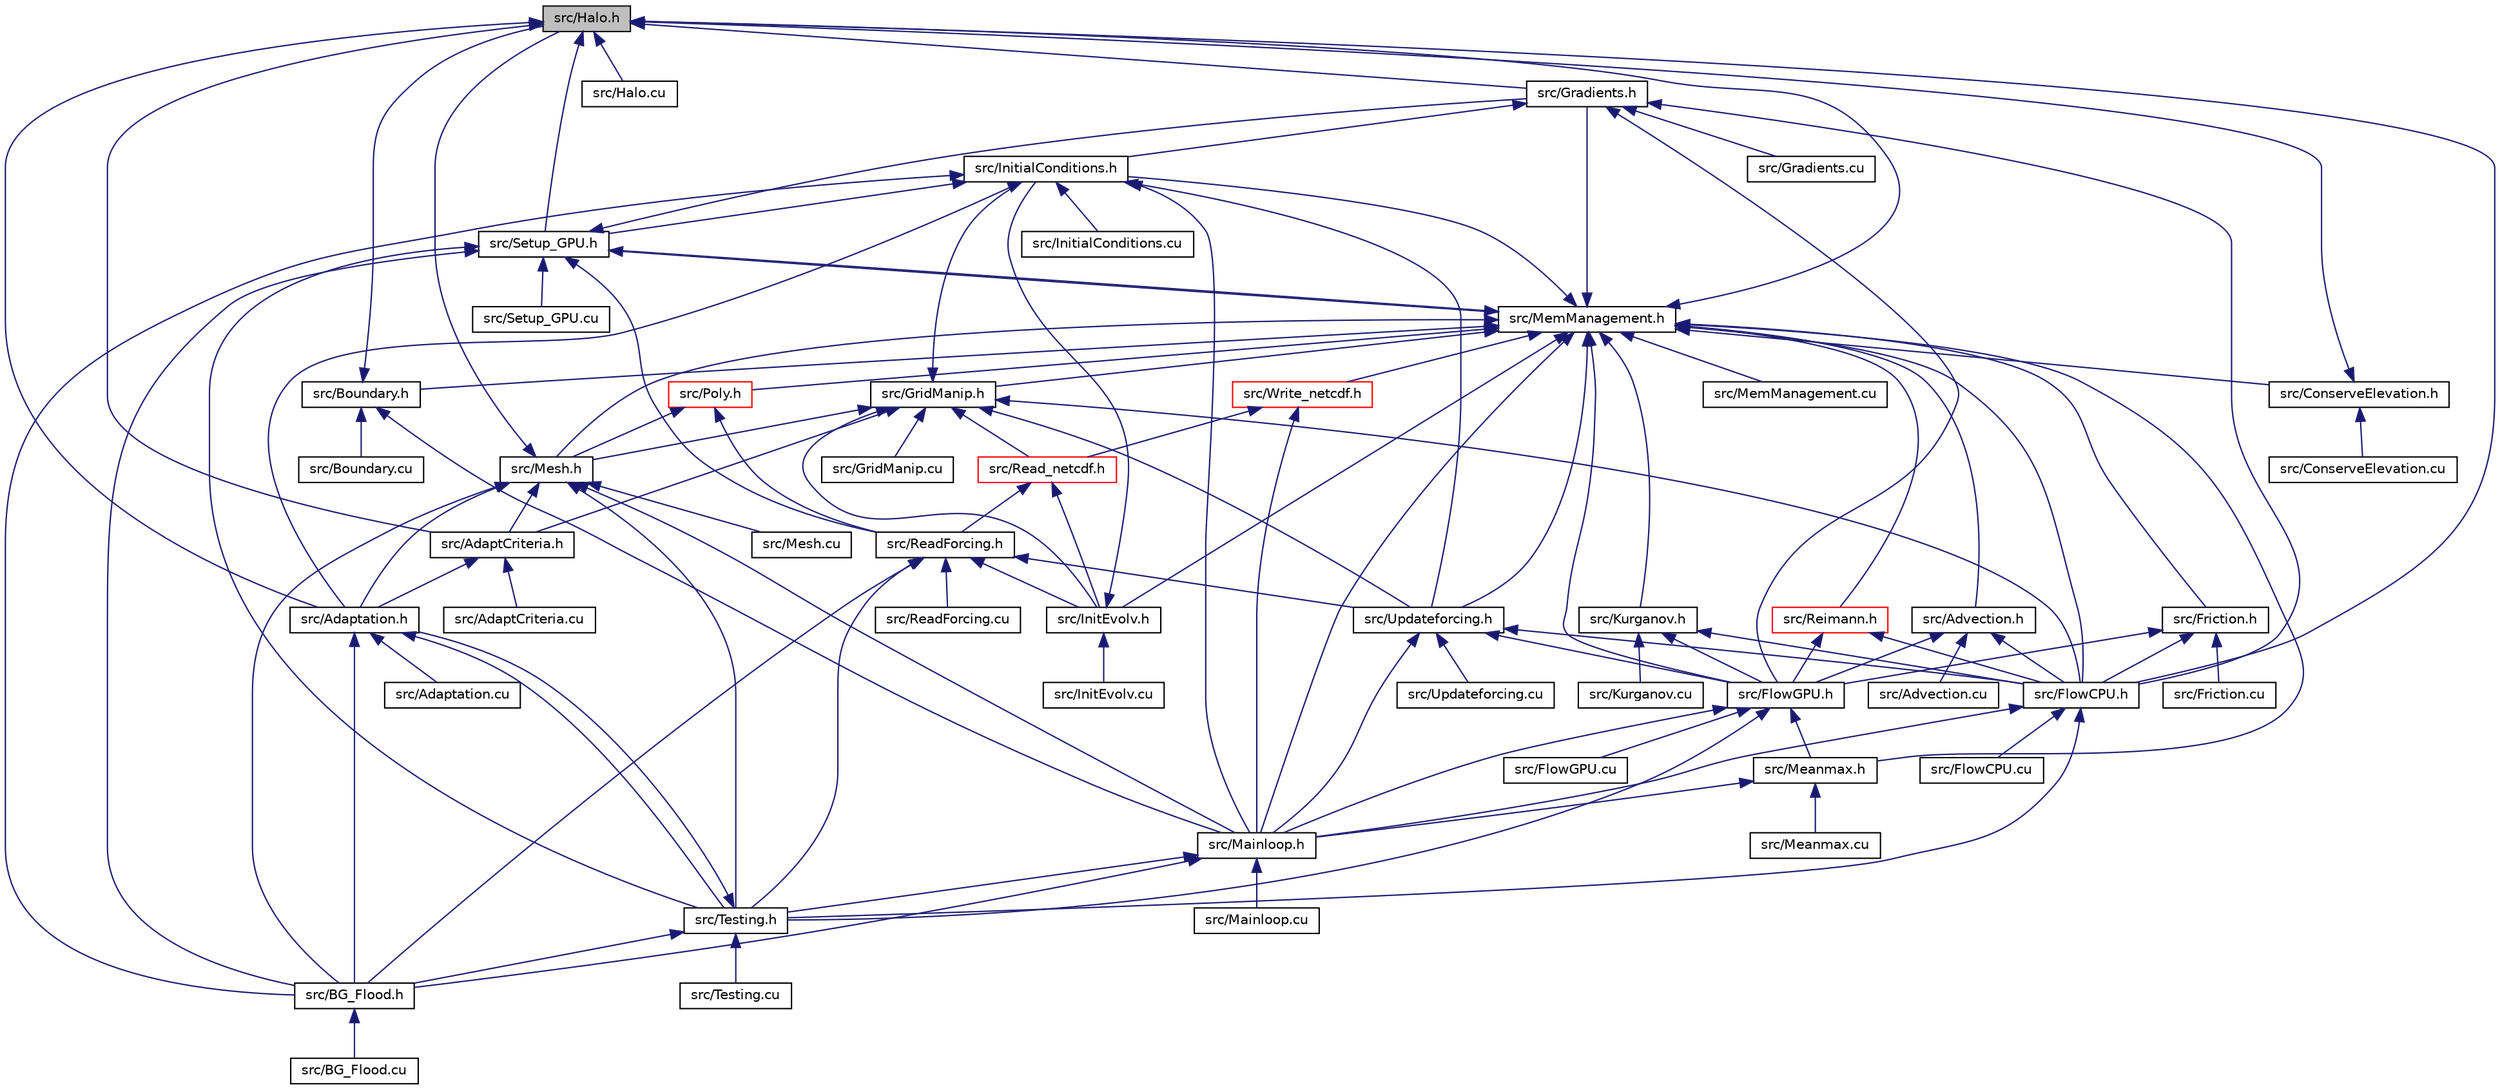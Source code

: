 digraph "src/Halo.h"
{
 // LATEX_PDF_SIZE
  bgcolor="transparent";
  edge [fontname="Helvetica",fontsize="10",labelfontname="Helvetica",labelfontsize="10"];
  node [fontname="Helvetica",fontsize="10",shape=record];
  Node1 [label="src/Halo.h",height=0.2,width=0.4,color="black", fillcolor="grey75", style="filled", fontcolor="black",tooltip=" "];
  Node1 -> Node2 [dir="back",color="midnightblue",fontsize="10",style="solid"];
  Node2 [label="src/Adaptation.h",height=0.2,width=0.4,color="black",URL="$Adaptation_8h.html",tooltip=" "];
  Node2 -> Node3 [dir="back",color="midnightblue",fontsize="10",style="solid"];
  Node3 [label="src/Adaptation.cu",height=0.2,width=0.4,color="black",URL="$Adaptation_8cu.html",tooltip=" "];
  Node2 -> Node4 [dir="back",color="midnightblue",fontsize="10",style="solid"];
  Node4 [label="src/BG_Flood.h",height=0.2,width=0.4,color="black",URL="$BG__Flood_8h.html",tooltip=" "];
  Node4 -> Node5 [dir="back",color="midnightblue",fontsize="10",style="solid"];
  Node5 [label="src/BG_Flood.cu",height=0.2,width=0.4,color="black",URL="$BG__Flood_8cu.html",tooltip=" "];
  Node2 -> Node6 [dir="back",color="midnightblue",fontsize="10",style="solid"];
  Node6 [label="src/Testing.h",height=0.2,width=0.4,color="black",URL="$Testing_8h.html",tooltip=" "];
  Node6 -> Node2 [dir="back",color="midnightblue",fontsize="10",style="solid"];
  Node6 -> Node4 [dir="back",color="midnightblue",fontsize="10",style="solid"];
  Node6 -> Node7 [dir="back",color="midnightblue",fontsize="10",style="solid"];
  Node7 [label="src/Testing.cu",height=0.2,width=0.4,color="black",URL="$Testing_8cu.html",tooltip=" "];
  Node1 -> Node8 [dir="back",color="midnightblue",fontsize="10",style="solid"];
  Node8 [label="src/AdaptCriteria.h",height=0.2,width=0.4,color="black",URL="$AdaptCriteria_8h.html",tooltip=" "];
  Node8 -> Node2 [dir="back",color="midnightblue",fontsize="10",style="solid"];
  Node8 -> Node9 [dir="back",color="midnightblue",fontsize="10",style="solid"];
  Node9 [label="src/AdaptCriteria.cu",height=0.2,width=0.4,color="black",URL="$AdaptCriteria_8cu.html",tooltip=" "];
  Node1 -> Node10 [dir="back",color="midnightblue",fontsize="10",style="solid"];
  Node10 [label="src/FlowCPU.h",height=0.2,width=0.4,color="black",URL="$FlowCPU_8h.html",tooltip=" "];
  Node10 -> Node11 [dir="back",color="midnightblue",fontsize="10",style="solid"];
  Node11 [label="src/FlowCPU.cu",height=0.2,width=0.4,color="black",URL="$FlowCPU_8cu.html",tooltip=" "];
  Node10 -> Node12 [dir="back",color="midnightblue",fontsize="10",style="solid"];
  Node12 [label="src/Mainloop.h",height=0.2,width=0.4,color="black",URL="$Mainloop_8h.html",tooltip=" "];
  Node12 -> Node4 [dir="back",color="midnightblue",fontsize="10",style="solid"];
  Node12 -> Node13 [dir="back",color="midnightblue",fontsize="10",style="solid"];
  Node13 [label="src/Mainloop.cu",height=0.2,width=0.4,color="black",URL="$Mainloop_8cu.html",tooltip=" "];
  Node12 -> Node6 [dir="back",color="midnightblue",fontsize="10",style="solid"];
  Node10 -> Node6 [dir="back",color="midnightblue",fontsize="10",style="solid"];
  Node1 -> Node14 [dir="back",color="midnightblue",fontsize="10",style="solid"];
  Node14 [label="src/Gradients.h",height=0.2,width=0.4,color="black",URL="$Gradients_8h.html",tooltip=" "];
  Node14 -> Node10 [dir="back",color="midnightblue",fontsize="10",style="solid"];
  Node14 -> Node15 [dir="back",color="midnightblue",fontsize="10",style="solid"];
  Node15 [label="src/FlowGPU.h",height=0.2,width=0.4,color="black",URL="$FlowGPU_8h.html",tooltip=" "];
  Node15 -> Node16 [dir="back",color="midnightblue",fontsize="10",style="solid"];
  Node16 [label="src/FlowGPU.cu",height=0.2,width=0.4,color="black",URL="$FlowGPU_8cu.html",tooltip=" "];
  Node15 -> Node12 [dir="back",color="midnightblue",fontsize="10",style="solid"];
  Node15 -> Node17 [dir="back",color="midnightblue",fontsize="10",style="solid"];
  Node17 [label="src/Meanmax.h",height=0.2,width=0.4,color="black",URL="$Meanmax_8h.html",tooltip=" "];
  Node17 -> Node12 [dir="back",color="midnightblue",fontsize="10",style="solid"];
  Node17 -> Node18 [dir="back",color="midnightblue",fontsize="10",style="solid"];
  Node18 [label="src/Meanmax.cu",height=0.2,width=0.4,color="black",URL="$Meanmax_8cu.html",tooltip=" "];
  Node15 -> Node6 [dir="back",color="midnightblue",fontsize="10",style="solid"];
  Node14 -> Node19 [dir="back",color="midnightblue",fontsize="10",style="solid"];
  Node19 [label="src/Gradients.cu",height=0.2,width=0.4,color="black",URL="$Gradients_8cu.html",tooltip=" "];
  Node14 -> Node20 [dir="back",color="midnightblue",fontsize="10",style="solid"];
  Node20 [label="src/InitialConditions.h",height=0.2,width=0.4,color="black",URL="$InitialConditions_8h.html",tooltip=" "];
  Node20 -> Node2 [dir="back",color="midnightblue",fontsize="10",style="solid"];
  Node20 -> Node4 [dir="back",color="midnightblue",fontsize="10",style="solid"];
  Node20 -> Node21 [dir="back",color="midnightblue",fontsize="10",style="solid"];
  Node21 [label="src/InitialConditions.cu",height=0.2,width=0.4,color="black",URL="$InitialConditions_8cu.html",tooltip=" "];
  Node20 -> Node12 [dir="back",color="midnightblue",fontsize="10",style="solid"];
  Node20 -> Node22 [dir="back",color="midnightblue",fontsize="10",style="solid"];
  Node22 [label="src/Setup_GPU.h",height=0.2,width=0.4,color="black",URL="$Setup__GPU_8h.html",tooltip=" "];
  Node22 -> Node4 [dir="back",color="midnightblue",fontsize="10",style="solid"];
  Node22 -> Node14 [dir="back",color="midnightblue",fontsize="10",style="solid"];
  Node22 -> Node23 [dir="back",color="midnightblue",fontsize="10",style="solid"];
  Node23 [label="src/MemManagement.h",height=0.2,width=0.4,color="black",URL="$MemManagement_8h.html",tooltip=" "];
  Node23 -> Node24 [dir="back",color="midnightblue",fontsize="10",style="solid"];
  Node24 [label="src/Advection.h",height=0.2,width=0.4,color="black",URL="$Advection_8h.html",tooltip=" "];
  Node24 -> Node25 [dir="back",color="midnightblue",fontsize="10",style="solid"];
  Node25 [label="src/Advection.cu",height=0.2,width=0.4,color="black",URL="$Advection_8cu.html",tooltip=" "];
  Node24 -> Node10 [dir="back",color="midnightblue",fontsize="10",style="solid"];
  Node24 -> Node15 [dir="back",color="midnightblue",fontsize="10",style="solid"];
  Node23 -> Node26 [dir="back",color="midnightblue",fontsize="10",style="solid"];
  Node26 [label="src/Boundary.h",height=0.2,width=0.4,color="black",URL="$Boundary_8h.html",tooltip=" "];
  Node26 -> Node27 [dir="back",color="midnightblue",fontsize="10",style="solid"];
  Node27 [label="src/Boundary.cu",height=0.2,width=0.4,color="black",URL="$Boundary_8cu.html",tooltip=" "];
  Node26 -> Node1 [dir="back",color="midnightblue",fontsize="10",style="solid"];
  Node26 -> Node12 [dir="back",color="midnightblue",fontsize="10",style="solid"];
  Node23 -> Node28 [dir="back",color="midnightblue",fontsize="10",style="solid"];
  Node28 [label="src/ConserveElevation.h",height=0.2,width=0.4,color="black",URL="$ConserveElevation_8h.html",tooltip=" "];
  Node28 -> Node29 [dir="back",color="midnightblue",fontsize="10",style="solid"];
  Node29 [label="src/ConserveElevation.cu",height=0.2,width=0.4,color="black",URL="$ConserveElevation_8cu.html",tooltip=" "];
  Node28 -> Node1 [dir="back",color="midnightblue",fontsize="10",style="solid"];
  Node23 -> Node10 [dir="back",color="midnightblue",fontsize="10",style="solid"];
  Node23 -> Node15 [dir="back",color="midnightblue",fontsize="10",style="solid"];
  Node23 -> Node30 [dir="back",color="midnightblue",fontsize="10",style="solid"];
  Node30 [label="src/Friction.h",height=0.2,width=0.4,color="black",URL="$Friction_8h.html",tooltip=" "];
  Node30 -> Node10 [dir="back",color="midnightblue",fontsize="10",style="solid"];
  Node30 -> Node15 [dir="back",color="midnightblue",fontsize="10",style="solid"];
  Node30 -> Node31 [dir="back",color="midnightblue",fontsize="10",style="solid"];
  Node31 [label="src/Friction.cu",height=0.2,width=0.4,color="black",URL="$Friction_8cu.html",tooltip=" "];
  Node23 -> Node14 [dir="back",color="midnightblue",fontsize="10",style="solid"];
  Node23 -> Node32 [dir="back",color="midnightblue",fontsize="10",style="solid"];
  Node32 [label="src/GridManip.h",height=0.2,width=0.4,color="black",URL="$GridManip_8h.html",tooltip=" "];
  Node32 -> Node8 [dir="back",color="midnightblue",fontsize="10",style="solid"];
  Node32 -> Node10 [dir="back",color="midnightblue",fontsize="10",style="solid"];
  Node32 -> Node33 [dir="back",color="midnightblue",fontsize="10",style="solid"];
  Node33 [label="src/GridManip.cu",height=0.2,width=0.4,color="black",URL="$GridManip_8cu.html",tooltip=" "];
  Node32 -> Node34 [dir="back",color="midnightblue",fontsize="10",style="solid"];
  Node34 [label="src/InitEvolv.h",height=0.2,width=0.4,color="black",URL="$InitEvolv_8h.html",tooltip=" "];
  Node34 -> Node35 [dir="back",color="midnightblue",fontsize="10",style="solid"];
  Node35 [label="src/InitEvolv.cu",height=0.2,width=0.4,color="black",URL="$InitEvolv_8cu.html",tooltip=" "];
  Node34 -> Node20 [dir="back",color="midnightblue",fontsize="10",style="solid"];
  Node32 -> Node20 [dir="back",color="midnightblue",fontsize="10",style="solid"];
  Node32 -> Node36 [dir="back",color="midnightblue",fontsize="10",style="solid"];
  Node36 [label="src/Mesh.h",height=0.2,width=0.4,color="black",URL="$Mesh_8h.html",tooltip=" "];
  Node36 -> Node2 [dir="back",color="midnightblue",fontsize="10",style="solid"];
  Node36 -> Node8 [dir="back",color="midnightblue",fontsize="10",style="solid"];
  Node36 -> Node4 [dir="back",color="midnightblue",fontsize="10",style="solid"];
  Node36 -> Node1 [dir="back",color="midnightblue",fontsize="10",style="solid"];
  Node36 -> Node12 [dir="back",color="midnightblue",fontsize="10",style="solid"];
  Node36 -> Node37 [dir="back",color="midnightblue",fontsize="10",style="solid"];
  Node37 [label="src/Mesh.cu",height=0.2,width=0.4,color="black",URL="$Mesh_8cu.html",tooltip=" "];
  Node36 -> Node6 [dir="back",color="midnightblue",fontsize="10",style="solid"];
  Node32 -> Node38 [dir="back",color="midnightblue",fontsize="10",style="solid"];
  Node38 [label="src/Read_netcdf.h",height=0.2,width=0.4,color="red",URL="$Read__netcdf_8h.html",tooltip=" "];
  Node38 -> Node34 [dir="back",color="midnightblue",fontsize="10",style="solid"];
  Node38 -> Node40 [dir="back",color="midnightblue",fontsize="10",style="solid"];
  Node40 [label="src/ReadForcing.h",height=0.2,width=0.4,color="black",URL="$ReadForcing_8h.html",tooltip=" "];
  Node40 -> Node4 [dir="back",color="midnightblue",fontsize="10",style="solid"];
  Node40 -> Node34 [dir="back",color="midnightblue",fontsize="10",style="solid"];
  Node40 -> Node41 [dir="back",color="midnightblue",fontsize="10",style="solid"];
  Node41 [label="src/ReadForcing.cu",height=0.2,width=0.4,color="black",URL="$ReadForcing_8cu.html",tooltip=" "];
  Node40 -> Node6 [dir="back",color="midnightblue",fontsize="10",style="solid"];
  Node40 -> Node42 [dir="back",color="midnightblue",fontsize="10",style="solid"];
  Node42 [label="src/Updateforcing.h",height=0.2,width=0.4,color="black",URL="$Updateforcing_8h.html",tooltip=" "];
  Node42 -> Node10 [dir="back",color="midnightblue",fontsize="10",style="solid"];
  Node42 -> Node15 [dir="back",color="midnightblue",fontsize="10",style="solid"];
  Node42 -> Node12 [dir="back",color="midnightblue",fontsize="10",style="solid"];
  Node42 -> Node43 [dir="back",color="midnightblue",fontsize="10",style="solid"];
  Node43 [label="src/Updateforcing.cu",height=0.2,width=0.4,color="black",URL="$Updateforcing_8cu.html",tooltip=" "];
  Node32 -> Node42 [dir="back",color="midnightblue",fontsize="10",style="solid"];
  Node23 -> Node1 [dir="back",color="midnightblue",fontsize="10",style="solid"];
  Node23 -> Node34 [dir="back",color="midnightblue",fontsize="10",style="solid"];
  Node23 -> Node20 [dir="back",color="midnightblue",fontsize="10",style="solid"];
  Node23 -> Node44 [dir="back",color="midnightblue",fontsize="10",style="solid"];
  Node44 [label="src/Kurganov.h",height=0.2,width=0.4,color="black",URL="$Kurganov_8h.html",tooltip=" "];
  Node44 -> Node10 [dir="back",color="midnightblue",fontsize="10",style="solid"];
  Node44 -> Node15 [dir="back",color="midnightblue",fontsize="10",style="solid"];
  Node44 -> Node45 [dir="back",color="midnightblue",fontsize="10",style="solid"];
  Node45 [label="src/Kurganov.cu",height=0.2,width=0.4,color="black",URL="$Kurganov_8cu.html",tooltip=" "];
  Node23 -> Node12 [dir="back",color="midnightblue",fontsize="10",style="solid"];
  Node23 -> Node17 [dir="back",color="midnightblue",fontsize="10",style="solid"];
  Node23 -> Node46 [dir="back",color="midnightblue",fontsize="10",style="solid"];
  Node46 [label="src/MemManagement.cu",height=0.2,width=0.4,color="black",URL="$MemManagement_8cu.html",tooltip=" "];
  Node23 -> Node36 [dir="back",color="midnightblue",fontsize="10",style="solid"];
  Node23 -> Node47 [dir="back",color="midnightblue",fontsize="10",style="solid"];
  Node47 [label="src/Poly.h",height=0.2,width=0.4,color="red",URL="$Poly_8h.html",tooltip=" "];
  Node47 -> Node36 [dir="back",color="midnightblue",fontsize="10",style="solid"];
  Node47 -> Node40 [dir="back",color="midnightblue",fontsize="10",style="solid"];
  Node23 -> Node49 [dir="back",color="midnightblue",fontsize="10",style="solid"];
  Node49 [label="src/Reimann.h",height=0.2,width=0.4,color="red",URL="$Reimann_8h.html",tooltip=" "];
  Node49 -> Node10 [dir="back",color="midnightblue",fontsize="10",style="solid"];
  Node49 -> Node15 [dir="back",color="midnightblue",fontsize="10",style="solid"];
  Node23 -> Node22 [dir="back",color="midnightblue",fontsize="10",style="solid"];
  Node23 -> Node42 [dir="back",color="midnightblue",fontsize="10",style="solid"];
  Node23 -> Node51 [dir="back",color="midnightblue",fontsize="10",style="solid"];
  Node51 [label="src/Write_netcdf.h",height=0.2,width=0.4,color="red",URL="$Write__netcdf_8h.html",tooltip=" "];
  Node51 -> Node12 [dir="back",color="midnightblue",fontsize="10",style="solid"];
  Node51 -> Node38 [dir="back",color="midnightblue",fontsize="10",style="solid"];
  Node22 -> Node40 [dir="back",color="midnightblue",fontsize="10",style="solid"];
  Node22 -> Node53 [dir="back",color="midnightblue",fontsize="10",style="solid"];
  Node53 [label="src/Setup_GPU.cu",height=0.2,width=0.4,color="black",URL="$Setup__GPU_8cu.html",tooltip=" "];
  Node22 -> Node6 [dir="back",color="midnightblue",fontsize="10",style="solid"];
  Node20 -> Node42 [dir="back",color="midnightblue",fontsize="10",style="solid"];
  Node1 -> Node54 [dir="back",color="midnightblue",fontsize="10",style="solid"];
  Node54 [label="src/Halo.cu",height=0.2,width=0.4,color="black",URL="$Halo_8cu.html",tooltip=" "];
  Node1 -> Node22 [dir="back",color="midnightblue",fontsize="10",style="solid"];
}
